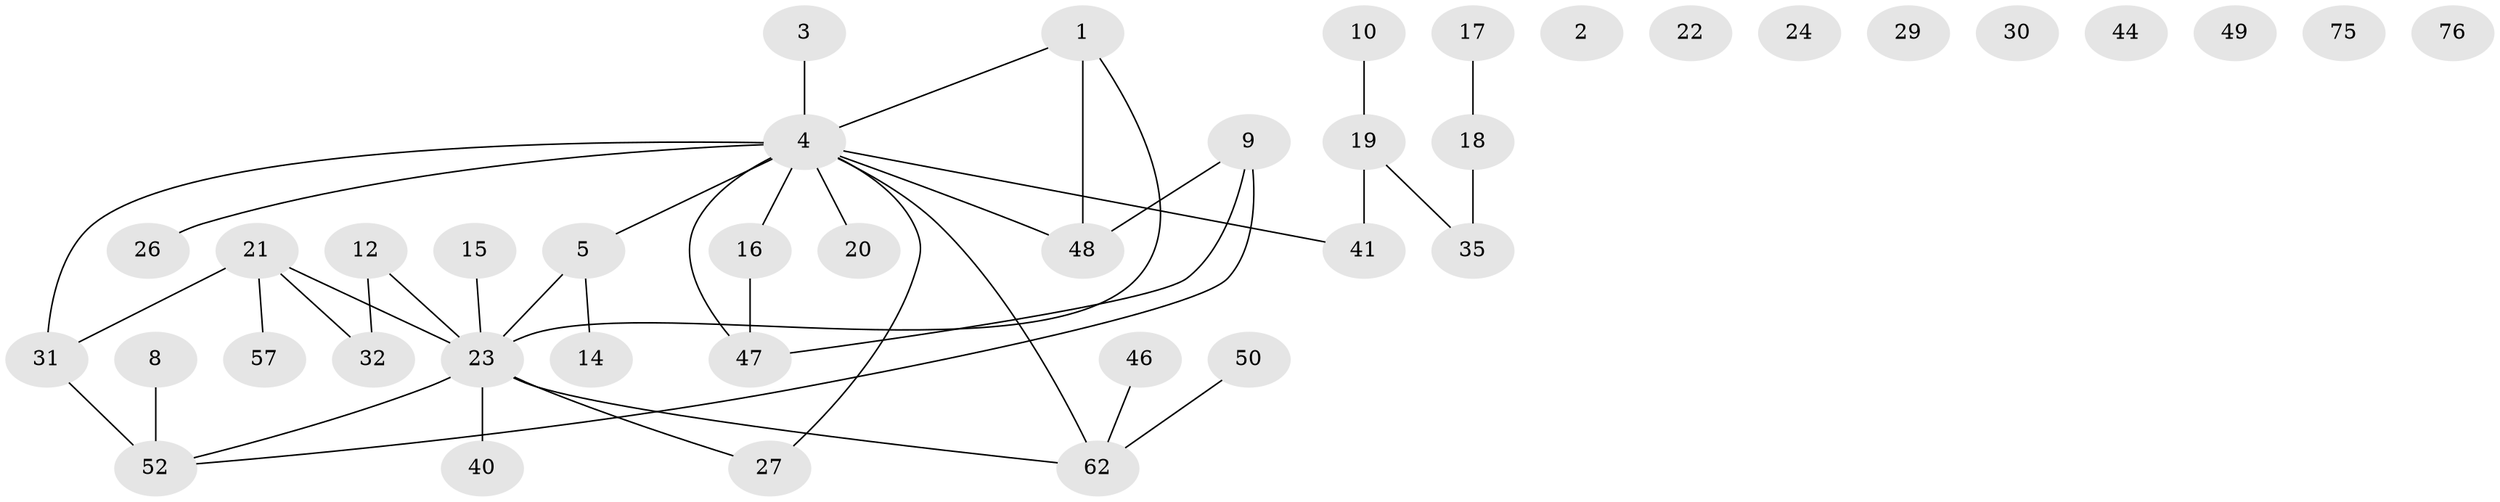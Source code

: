 // original degree distribution, {3: 0.1875, 0: 0.1, 2: 0.325, 4: 0.1125, 5: 0.025, 1: 0.2375, 6: 0.0125}
// Generated by graph-tools (version 1.1) at 2025/16/03/04/25 18:16:32]
// undirected, 40 vertices, 40 edges
graph export_dot {
graph [start="1"]
  node [color=gray90,style=filled];
  1 [super="+59+7"];
  2;
  3 [super="+74"];
  4 [super="+13+6+42"];
  5 [super="+28"];
  8;
  9 [super="+78+65"];
  10 [super="+70"];
  12;
  14 [super="+39+45"];
  15;
  16 [super="+36+63"];
  17;
  18 [super="+54+25"];
  19 [super="+60+55"];
  20 [super="+38"];
  21 [super="+61"];
  22;
  23 [super="+69+33"];
  24;
  26;
  27;
  29;
  30 [super="+37"];
  31 [super="+43+79"];
  32;
  35;
  40;
  41;
  44;
  46;
  47;
  48;
  49;
  50;
  52 [super="+56"];
  57;
  62 [super="+73"];
  75;
  76;
  1 -- 23;
  1 -- 4;
  1 -- 48;
  3 -- 4;
  4 -- 16 [weight=2];
  4 -- 48;
  4 -- 27;
  4 -- 62;
  4 -- 5;
  4 -- 20;
  4 -- 41;
  4 -- 26;
  4 -- 47;
  4 -- 31;
  5 -- 23;
  5 -- 14;
  8 -- 52;
  9 -- 48;
  9 -- 47;
  9 -- 52;
  10 -- 19;
  12 -- 32;
  12 -- 23;
  15 -- 23;
  16 -- 47;
  17 -- 18;
  18 -- 35;
  19 -- 35;
  19 -- 41;
  21 -- 32;
  21 -- 23;
  21 -- 57;
  21 -- 31;
  23 -- 62;
  23 -- 40;
  23 -- 52;
  23 -- 27;
  31 -- 52 [weight=2];
  46 -- 62;
  50 -- 62;
}

